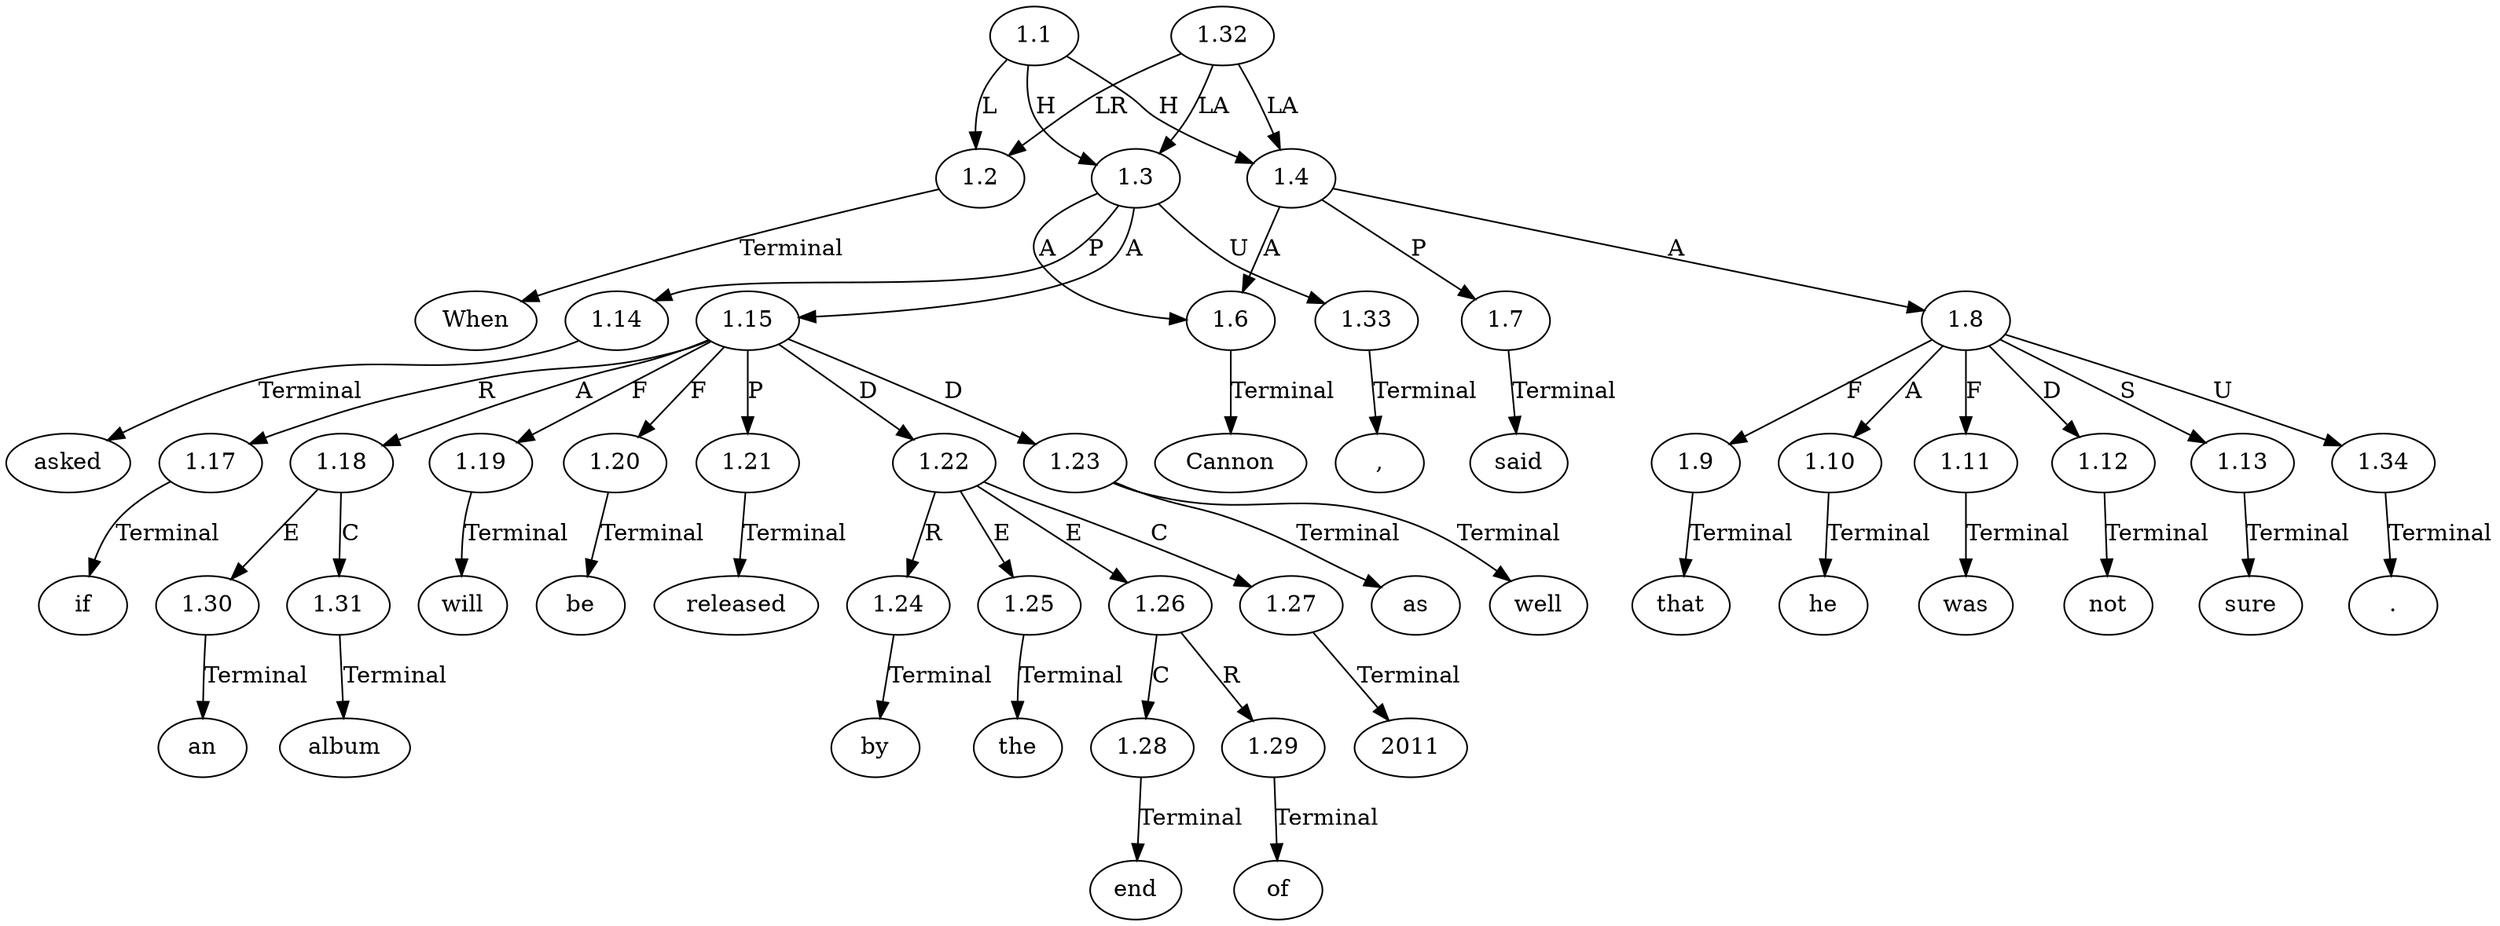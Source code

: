 // Graph
digraph {
	0.1 [label=When ordering=out]
	0.10 [label=the ordering=out]
	0.11 [label=end ordering=out]
	0.12 [label=of ordering=out]
	0.13 [label=2011 ordering=out]
	0.14 [label=as ordering=out]
	0.15 [label=well ordering=out]
	0.16 [label="," ordering=out]
	0.17 [label=Cannon ordering=out]
	0.18 [label=said ordering=out]
	0.19 [label=that ordering=out]
	0.2 [label=asked ordering=out]
	0.20 [label=he ordering=out]
	0.21 [label=was ordering=out]
	0.22 [label=not ordering=out]
	0.23 [label=sure ordering=out]
	0.24 [label="." ordering=out]
	0.3 [label=if ordering=out]
	0.4 [label=an ordering=out]
	0.5 [label=album ordering=out]
	0.6 [label=will ordering=out]
	0.7 [label=be ordering=out]
	0.8 [label=released ordering=out]
	0.9 [label=by ordering=out]
	1.1 [label=1.1 ordering=out]
	1.2 [label=1.2 ordering=out]
	1.3 [label=1.3 ordering=out]
	1.4 [label=1.4 ordering=out]
	1.6 [label=1.6 ordering=out]
	1.7 [label=1.7 ordering=out]
	1.8 [label=1.8 ordering=out]
	1.9 [label=1.9 ordering=out]
	1.10 [label=1.10 ordering=out]
	1.11 [label=1.11 ordering=out]
	1.12 [label=1.12 ordering=out]
	1.13 [label=1.13 ordering=out]
	1.14 [label=1.14 ordering=out]
	1.15 [label=1.15 ordering=out]
	1.17 [label=1.17 ordering=out]
	1.18 [label=1.18 ordering=out]
	1.19 [label=1.19 ordering=out]
	1.20 [label=1.20 ordering=out]
	1.21 [label=1.21 ordering=out]
	1.22 [label=1.22 ordering=out]
	1.23 [label=1.23 ordering=out]
	1.24 [label=1.24 ordering=out]
	1.25 [label=1.25 ordering=out]
	1.26 [label=1.26 ordering=out]
	1.27 [label=1.27 ordering=out]
	1.28 [label=1.28 ordering=out]
	1.29 [label=1.29 ordering=out]
	1.30 [label=1.30 ordering=out]
	1.31 [label=1.31 ordering=out]
	1.32 [label=1.32 ordering=out]
	1.33 [label=1.33 ordering=out]
	1.34 [label=1.34 ordering=out]
	1.1 -> 1.2 [label=L ordering=out]
	1.1 -> 1.3 [label=H ordering=out]
	1.1 -> 1.4 [label=H ordering=out]
	1.2 -> 0.1 [label=Terminal ordering=out]
	1.3 -> 1.6 [label=A ordering=out]
	1.3 -> 1.14 [label=P ordering=out]
	1.3 -> 1.15 [label=A ordering=out]
	1.3 -> 1.33 [label=U ordering=out]
	1.4 -> 1.6 [label=A ordering=out]
	1.4 -> 1.7 [label=P ordering=out]
	1.4 -> 1.8 [label=A ordering=out]
	1.6 -> 0.17 [label=Terminal ordering=out]
	1.7 -> 0.18 [label=Terminal ordering=out]
	1.8 -> 1.9 [label=F ordering=out]
	1.8 -> 1.10 [label=A ordering=out]
	1.8 -> 1.11 [label=F ordering=out]
	1.8 -> 1.12 [label=D ordering=out]
	1.8 -> 1.13 [label=S ordering=out]
	1.8 -> 1.34 [label=U ordering=out]
	1.9 -> 0.19 [label=Terminal ordering=out]
	1.10 -> 0.20 [label=Terminal ordering=out]
	1.11 -> 0.21 [label=Terminal ordering=out]
	1.12 -> 0.22 [label=Terminal ordering=out]
	1.13 -> 0.23 [label=Terminal ordering=out]
	1.14 -> 0.2 [label=Terminal ordering=out]
	1.15 -> 1.17 [label=R ordering=out]
	1.15 -> 1.18 [label=A ordering=out]
	1.15 -> 1.19 [label=F ordering=out]
	1.15 -> 1.20 [label=F ordering=out]
	1.15 -> 1.21 [label=P ordering=out]
	1.15 -> 1.22 [label=D ordering=out]
	1.15 -> 1.23 [label=D ordering=out]
	1.17 -> 0.3 [label=Terminal ordering=out]
	1.18 -> 1.30 [label=E ordering=out]
	1.18 -> 1.31 [label=C ordering=out]
	1.19 -> 0.6 [label=Terminal ordering=out]
	1.20 -> 0.7 [label=Terminal ordering=out]
	1.21 -> 0.8 [label=Terminal ordering=out]
	1.22 -> 1.24 [label=R ordering=out]
	1.22 -> 1.25 [label=E ordering=out]
	1.22 -> 1.26 [label=E ordering=out]
	1.22 -> 1.27 [label=C ordering=out]
	1.23 -> 0.14 [label=Terminal ordering=out]
	1.23 -> 0.15 [label=Terminal ordering=out]
	1.24 -> 0.9 [label=Terminal ordering=out]
	1.25 -> 0.10 [label=Terminal ordering=out]
	1.26 -> 1.28 [label=C ordering=out]
	1.26 -> 1.29 [label=R ordering=out]
	1.27 -> 0.13 [label=Terminal ordering=out]
	1.28 -> 0.11 [label=Terminal ordering=out]
	1.29 -> 0.12 [label=Terminal ordering=out]
	1.30 -> 0.4 [label=Terminal ordering=out]
	1.31 -> 0.5 [label=Terminal ordering=out]
	1.32 -> 1.2 [label=LR ordering=out]
	1.32 -> 1.3 [label=LA ordering=out]
	1.32 -> 1.4 [label=LA ordering=out]
	1.33 -> 0.16 [label=Terminal ordering=out]
	1.34 -> 0.24 [label=Terminal ordering=out]
}
